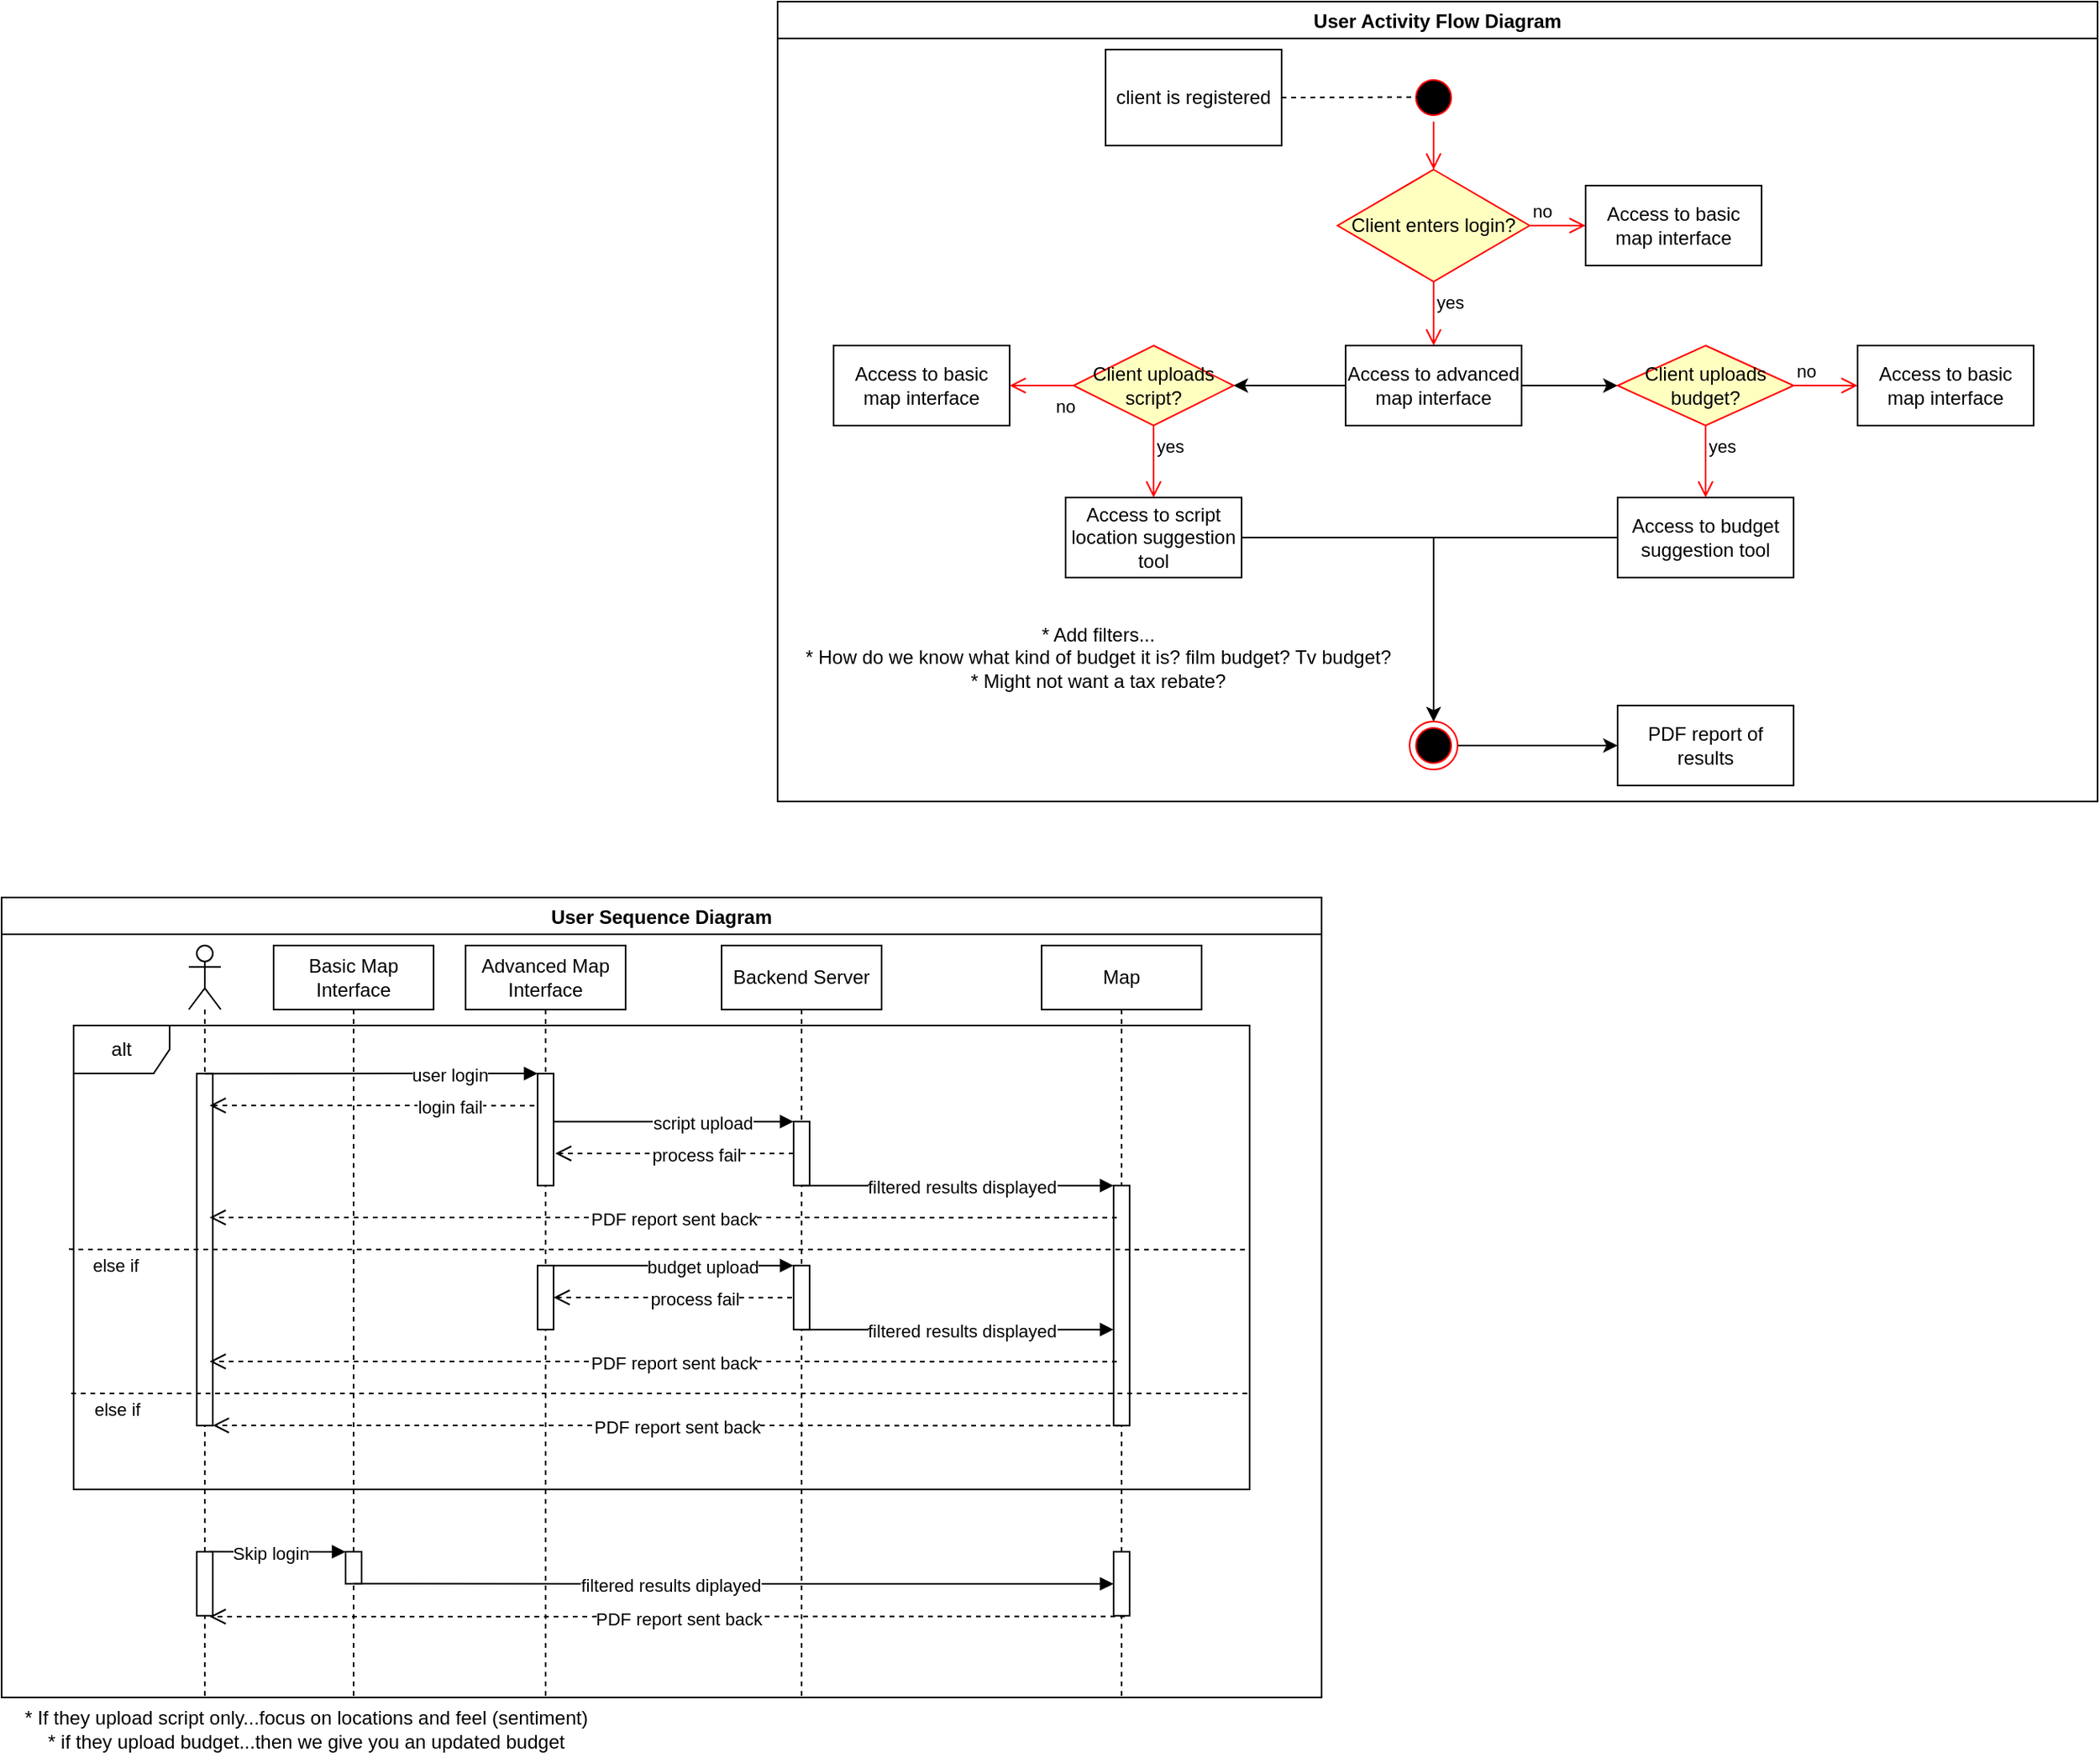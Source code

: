 <mxfile version="21.6.9" type="github">
  <diagram id="C5RBs43oDa-KdzZeNtuy" name="Page-1">
    <mxGraphModel dx="2362" dy="928" grid="1" gridSize="10" guides="1" tooltips="1" connect="1" arrows="1" fold="1" page="1" pageScale="1" pageWidth="827" pageHeight="1169" math="0" shadow="0">
      <root>
        <mxCell id="WIyWlLk6GJQsqaUBKTNV-0" />
        <mxCell id="WIyWlLk6GJQsqaUBKTNV-1" parent="WIyWlLk6GJQsqaUBKTNV-0" />
        <mxCell id="lBqZCHfxyC3GmHe8Lh2Y-9" value="" style="ellipse;html=1;shape=startState;fillColor=#000000;strokeColor=#ff0000;" parent="WIyWlLk6GJQsqaUBKTNV-1" vertex="1">
          <mxGeometry x="350" y="105" width="30" height="30" as="geometry" />
        </mxCell>
        <mxCell id="lBqZCHfxyC3GmHe8Lh2Y-10" value="" style="edgeStyle=orthogonalEdgeStyle;html=1;verticalAlign=bottom;endArrow=open;endSize=8;strokeColor=#ff0000;rounded=0;entryX=0.5;entryY=0;entryDx=0;entryDy=0;" parent="WIyWlLk6GJQsqaUBKTNV-1" source="lBqZCHfxyC3GmHe8Lh2Y-9" target="lBqZCHfxyC3GmHe8Lh2Y-12" edge="1">
          <mxGeometry relative="1" as="geometry">
            <mxPoint x="365.0" y="215" as="targetPoint" />
          </mxGeometry>
        </mxCell>
        <mxCell id="lBqZCHfxyC3GmHe8Lh2Y-12" value="Client enters login?" style="rhombus;whiteSpace=wrap;html=1;fontColor=#000000;fillColor=#ffffc0;strokeColor=#ff0000;" parent="WIyWlLk6GJQsqaUBKTNV-1" vertex="1">
          <mxGeometry x="305" y="165" width="120" height="70" as="geometry" />
        </mxCell>
        <mxCell id="lBqZCHfxyC3GmHe8Lh2Y-13" value="no" style="edgeStyle=orthogonalEdgeStyle;html=1;align=left;verticalAlign=bottom;endArrow=open;endSize=8;strokeColor=#ff0000;rounded=0;entryX=0;entryY=0.5;entryDx=0;entryDy=0;" parent="WIyWlLk6GJQsqaUBKTNV-1" source="lBqZCHfxyC3GmHe8Lh2Y-12" target="lBqZCHfxyC3GmHe8Lh2Y-15" edge="1">
          <mxGeometry x="-1" relative="1" as="geometry">
            <mxPoint x="504" y="245" as="targetPoint" />
          </mxGeometry>
        </mxCell>
        <mxCell id="lBqZCHfxyC3GmHe8Lh2Y-14" value="yes" style="edgeStyle=orthogonalEdgeStyle;html=1;align=left;verticalAlign=top;endArrow=open;endSize=8;strokeColor=#ff0000;rounded=0;entryX=0.5;entryY=0;entryDx=0;entryDy=0;" parent="WIyWlLk6GJQsqaUBKTNV-1" source="lBqZCHfxyC3GmHe8Lh2Y-12" target="lBqZCHfxyC3GmHe8Lh2Y-16" edge="1">
          <mxGeometry x="-1" relative="1" as="geometry">
            <mxPoint x="360" y="355" as="targetPoint" />
          </mxGeometry>
        </mxCell>
        <mxCell id="lBqZCHfxyC3GmHe8Lh2Y-15" value="Access to basic map interface" style="html=1;whiteSpace=wrap;" parent="WIyWlLk6GJQsqaUBKTNV-1" vertex="1">
          <mxGeometry x="460" y="175" width="110" height="50" as="geometry" />
        </mxCell>
        <mxCell id="lBqZCHfxyC3GmHe8Lh2Y-43" style="edgeStyle=orthogonalEdgeStyle;rounded=0;orthogonalLoop=1;jettySize=auto;html=1;exitX=0;exitY=0.5;exitDx=0;exitDy=0;entryX=1;entryY=0.5;entryDx=0;entryDy=0;" parent="WIyWlLk6GJQsqaUBKTNV-1" source="lBqZCHfxyC3GmHe8Lh2Y-16" target="lBqZCHfxyC3GmHe8Lh2Y-40" edge="1">
          <mxGeometry relative="1" as="geometry" />
        </mxCell>
        <mxCell id="lBqZCHfxyC3GmHe8Lh2Y-54" style="edgeStyle=orthogonalEdgeStyle;rounded=0;orthogonalLoop=1;jettySize=auto;html=1;entryX=0;entryY=0.5;entryDx=0;entryDy=0;" parent="WIyWlLk6GJQsqaUBKTNV-1" source="lBqZCHfxyC3GmHe8Lh2Y-16" target="lBqZCHfxyC3GmHe8Lh2Y-51" edge="1">
          <mxGeometry relative="1" as="geometry" />
        </mxCell>
        <mxCell id="lBqZCHfxyC3GmHe8Lh2Y-16" value="Access to advanced map interface" style="html=1;whiteSpace=wrap;" parent="WIyWlLk6GJQsqaUBKTNV-1" vertex="1">
          <mxGeometry x="310" y="275" width="110" height="50" as="geometry" />
        </mxCell>
        <mxCell id="lBqZCHfxyC3GmHe8Lh2Y-17" value="client is registered" style="html=1;whiteSpace=wrap;" parent="WIyWlLk6GJQsqaUBKTNV-1" vertex="1">
          <mxGeometry x="160" y="90" width="110" height="60" as="geometry" />
        </mxCell>
        <mxCell id="lBqZCHfxyC3GmHe8Lh2Y-23" value="" style="endArrow=none;dashed=1;html=1;rounded=0;entryX=0.188;entryY=0.491;entryDx=0;entryDy=0;entryPerimeter=0;exitX=1;exitY=0.5;exitDx=0;exitDy=0;" parent="WIyWlLk6GJQsqaUBKTNV-1" source="lBqZCHfxyC3GmHe8Lh2Y-17" target="lBqZCHfxyC3GmHe8Lh2Y-9" edge="1">
          <mxGeometry width="50" height="50" relative="1" as="geometry">
            <mxPoint x="260" y="120" as="sourcePoint" />
            <mxPoint x="350.0" y="119.7" as="targetPoint" />
          </mxGeometry>
        </mxCell>
        <mxCell id="lBqZCHfxyC3GmHe8Lh2Y-40" value="Client uploads script?" style="rhombus;whiteSpace=wrap;html=1;fontColor=#000000;fillColor=#ffffc0;strokeColor=#ff0000;" parent="WIyWlLk6GJQsqaUBKTNV-1" vertex="1">
          <mxGeometry x="140" y="275" width="100" height="50" as="geometry" />
        </mxCell>
        <mxCell id="lBqZCHfxyC3GmHe8Lh2Y-42" value="yes" style="edgeStyle=orthogonalEdgeStyle;html=1;align=left;verticalAlign=top;endArrow=open;endSize=8;strokeColor=#ff0000;rounded=0;entryX=0.5;entryY=0;entryDx=0;entryDy=0;" parent="WIyWlLk6GJQsqaUBKTNV-1" source="lBqZCHfxyC3GmHe8Lh2Y-40" target="lBqZCHfxyC3GmHe8Lh2Y-44" edge="1">
          <mxGeometry x="-1" relative="1" as="geometry">
            <mxPoint x="165" y="375" as="targetPoint" />
          </mxGeometry>
        </mxCell>
        <mxCell id="lBqZCHfxyC3GmHe8Lh2Y-58" style="edgeStyle=orthogonalEdgeStyle;rounded=0;orthogonalLoop=1;jettySize=auto;html=1;entryX=0.5;entryY=0;entryDx=0;entryDy=0;" parent="WIyWlLk6GJQsqaUBKTNV-1" source="lBqZCHfxyC3GmHe8Lh2Y-44" target="lBqZCHfxyC3GmHe8Lh2Y-57" edge="1">
          <mxGeometry relative="1" as="geometry" />
        </mxCell>
        <mxCell id="lBqZCHfxyC3GmHe8Lh2Y-44" value="Access to script location suggestion tool" style="html=1;whiteSpace=wrap;" parent="WIyWlLk6GJQsqaUBKTNV-1" vertex="1">
          <mxGeometry x="135" y="370" width="110" height="50" as="geometry" />
        </mxCell>
        <mxCell id="lBqZCHfxyC3GmHe8Lh2Y-46" value="Access to basic map interface" style="html=1;whiteSpace=wrap;" parent="WIyWlLk6GJQsqaUBKTNV-1" vertex="1">
          <mxGeometry x="-10" y="275" width="110" height="50" as="geometry" />
        </mxCell>
        <mxCell id="lBqZCHfxyC3GmHe8Lh2Y-48" value="no" style="edgeStyle=orthogonalEdgeStyle;html=1;align=left;verticalAlign=top;endArrow=open;endSize=8;strokeColor=#ff0000;rounded=0;entryX=1;entryY=0.5;entryDx=0;entryDy=0;exitX=0;exitY=0.5;exitDx=0;exitDy=0;" parent="WIyWlLk6GJQsqaUBKTNV-1" source="lBqZCHfxyC3GmHe8Lh2Y-40" target="lBqZCHfxyC3GmHe8Lh2Y-46" edge="1">
          <mxGeometry x="-0.333" relative="1" as="geometry">
            <mxPoint x="150" y="370" as="targetPoint" />
            <mxPoint x="135" y="302" as="sourcePoint" />
            <mxPoint as="offset" />
          </mxGeometry>
        </mxCell>
        <mxCell id="lBqZCHfxyC3GmHe8Lh2Y-51" value="Client uploads budget?" style="rhombus;whiteSpace=wrap;html=1;fontColor=#000000;fillColor=#ffffc0;strokeColor=#ff0000;" parent="WIyWlLk6GJQsqaUBKTNV-1" vertex="1">
          <mxGeometry x="480" y="275" width="110" height="50" as="geometry" />
        </mxCell>
        <mxCell id="lBqZCHfxyC3GmHe8Lh2Y-52" value="no" style="edgeStyle=orthogonalEdgeStyle;html=1;align=left;verticalAlign=bottom;endArrow=open;endSize=8;strokeColor=#ff0000;rounded=0;entryX=0;entryY=0.5;entryDx=0;entryDy=0;" parent="WIyWlLk6GJQsqaUBKTNV-1" source="lBqZCHfxyC3GmHe8Lh2Y-51" target="lBqZCHfxyC3GmHe8Lh2Y-56" edge="1">
          <mxGeometry x="-1" relative="1" as="geometry">
            <mxPoint x="660" y="300" as="targetPoint" />
          </mxGeometry>
        </mxCell>
        <mxCell id="lBqZCHfxyC3GmHe8Lh2Y-53" value="yes" style="edgeStyle=orthogonalEdgeStyle;html=1;align=left;verticalAlign=top;endArrow=open;endSize=8;strokeColor=#ff0000;rounded=0;entryX=0.5;entryY=0;entryDx=0;entryDy=0;" parent="WIyWlLk6GJQsqaUBKTNV-1" source="lBqZCHfxyC3GmHe8Lh2Y-51" target="lBqZCHfxyC3GmHe8Lh2Y-55" edge="1">
          <mxGeometry x="-1" relative="1" as="geometry">
            <mxPoint x="520" y="380" as="targetPoint" />
          </mxGeometry>
        </mxCell>
        <mxCell id="lBqZCHfxyC3GmHe8Lh2Y-60" style="edgeStyle=orthogonalEdgeStyle;rounded=0;orthogonalLoop=1;jettySize=auto;html=1;entryX=0.5;entryY=0;entryDx=0;entryDy=0;" parent="WIyWlLk6GJQsqaUBKTNV-1" source="lBqZCHfxyC3GmHe8Lh2Y-55" target="lBqZCHfxyC3GmHe8Lh2Y-57" edge="1">
          <mxGeometry relative="1" as="geometry" />
        </mxCell>
        <mxCell id="lBqZCHfxyC3GmHe8Lh2Y-55" value="Access to budget suggestion tool" style="html=1;whiteSpace=wrap;" parent="WIyWlLk6GJQsqaUBKTNV-1" vertex="1">
          <mxGeometry x="480" y="370" width="110" height="50" as="geometry" />
        </mxCell>
        <mxCell id="lBqZCHfxyC3GmHe8Lh2Y-56" value="Access to basic map interface" style="html=1;whiteSpace=wrap;" parent="WIyWlLk6GJQsqaUBKTNV-1" vertex="1">
          <mxGeometry x="630" y="275" width="110" height="50" as="geometry" />
        </mxCell>
        <mxCell id="lBqZCHfxyC3GmHe8Lh2Y-64" style="edgeStyle=orthogonalEdgeStyle;rounded=0;orthogonalLoop=1;jettySize=auto;html=1;exitX=1;exitY=0.5;exitDx=0;exitDy=0;entryX=0;entryY=0.5;entryDx=0;entryDy=0;" parent="WIyWlLk6GJQsqaUBKTNV-1" source="lBqZCHfxyC3GmHe8Lh2Y-57" target="lBqZCHfxyC3GmHe8Lh2Y-65" edge="1">
          <mxGeometry relative="1" as="geometry">
            <mxPoint x="480" y="525" as="targetPoint" />
          </mxGeometry>
        </mxCell>
        <mxCell id="lBqZCHfxyC3GmHe8Lh2Y-57" value="" style="ellipse;html=1;shape=endState;fillColor=#000000;strokeColor=#ff0000;" parent="WIyWlLk6GJQsqaUBKTNV-1" vertex="1">
          <mxGeometry x="350" y="510" width="30" height="30" as="geometry" />
        </mxCell>
        <mxCell id="lBqZCHfxyC3GmHe8Lh2Y-62" value="User Activity Flow Diagram" style="swimlane;" parent="WIyWlLk6GJQsqaUBKTNV-1" vertex="1">
          <mxGeometry x="-45" y="60" width="825" height="500" as="geometry" />
        </mxCell>
        <mxCell id="lBqZCHfxyC3GmHe8Lh2Y-65" value="PDF report of results" style="html=1;whiteSpace=wrap;" parent="lBqZCHfxyC3GmHe8Lh2Y-62" vertex="1">
          <mxGeometry x="525" y="440" width="110" height="50" as="geometry" />
        </mxCell>
        <mxCell id="myMMKAJB3AEXyfPXM777-0" value="* Add filters...&lt;br&gt;* How do we know what kind of budget it is? film budget? Tv budget?&lt;br&gt;* Might not want a tax rebate?" style="text;html=1;align=center;verticalAlign=middle;resizable=0;points=[];autosize=1;strokeColor=none;fillColor=none;" vertex="1" parent="lBqZCHfxyC3GmHe8Lh2Y-62">
          <mxGeometry x="5" y="380" width="390" height="60" as="geometry" />
        </mxCell>
        <mxCell id="lBqZCHfxyC3GmHe8Lh2Y-69" value="" style="shape=umlLifeline;perimeter=lifelinePerimeter;whiteSpace=wrap;html=1;container=1;dropTarget=0;collapsible=0;recursiveResize=0;outlineConnect=0;portConstraint=eastwest;newEdgeStyle={&quot;edgeStyle&quot;:&quot;elbowEdgeStyle&quot;,&quot;elbow&quot;:&quot;vertical&quot;,&quot;curved&quot;:0,&quot;rounded&quot;:0};participant=umlActor;" parent="WIyWlLk6GJQsqaUBKTNV-1" vertex="1">
          <mxGeometry x="-413" y="650" width="20" height="470" as="geometry" />
        </mxCell>
        <mxCell id="lBqZCHfxyC3GmHe8Lh2Y-73" value="" style="html=1;points=[];perimeter=orthogonalPerimeter;outlineConnect=0;targetShapes=umlLifeline;portConstraint=eastwest;newEdgeStyle={&quot;edgeStyle&quot;:&quot;elbowEdgeStyle&quot;,&quot;elbow&quot;:&quot;vertical&quot;,&quot;curved&quot;:0,&quot;rounded&quot;:0};" parent="lBqZCHfxyC3GmHe8Lh2Y-69" vertex="1">
          <mxGeometry x="5" y="80.09" width="10" height="220" as="geometry" />
        </mxCell>
        <mxCell id="lBqZCHfxyC3GmHe8Lh2Y-96" value="" style="html=1;points=[];perimeter=orthogonalPerimeter;outlineConnect=0;targetShapes=umlLifeline;portConstraint=eastwest;newEdgeStyle={&quot;edgeStyle&quot;:&quot;elbowEdgeStyle&quot;,&quot;elbow&quot;:&quot;vertical&quot;,&quot;curved&quot;:0,&quot;rounded&quot;:0};" parent="lBqZCHfxyC3GmHe8Lh2Y-69" vertex="1">
          <mxGeometry x="5" y="378.93" width="10" height="40" as="geometry" />
        </mxCell>
        <mxCell id="lBqZCHfxyC3GmHe8Lh2Y-70" value="Backend Server" style="shape=umlLifeline;perimeter=lifelinePerimeter;whiteSpace=wrap;html=1;container=1;dropTarget=0;collapsible=0;recursiveResize=0;outlineConnect=0;portConstraint=eastwest;newEdgeStyle={&quot;edgeStyle&quot;:&quot;elbowEdgeStyle&quot;,&quot;elbow&quot;:&quot;vertical&quot;,&quot;curved&quot;:0,&quot;rounded&quot;:0};" parent="WIyWlLk6GJQsqaUBKTNV-1" vertex="1">
          <mxGeometry x="-80" y="650" width="100" height="470" as="geometry" />
        </mxCell>
        <mxCell id="lBqZCHfxyC3GmHe8Lh2Y-79" value="" style="html=1;points=[];perimeter=orthogonalPerimeter;outlineConnect=0;targetShapes=umlLifeline;portConstraint=eastwest;newEdgeStyle={&quot;edgeStyle&quot;:&quot;elbowEdgeStyle&quot;,&quot;elbow&quot;:&quot;vertical&quot;,&quot;curved&quot;:0,&quot;rounded&quot;:0};" parent="lBqZCHfxyC3GmHe8Lh2Y-70" vertex="1">
          <mxGeometry x="45" y="110.09" width="10" height="40" as="geometry" />
        </mxCell>
        <mxCell id="lBqZCHfxyC3GmHe8Lh2Y-89" value="" style="html=1;points=[];perimeter=orthogonalPerimeter;outlineConnect=0;targetShapes=umlLifeline;portConstraint=eastwest;newEdgeStyle={&quot;edgeStyle&quot;:&quot;elbowEdgeStyle&quot;,&quot;elbow&quot;:&quot;vertical&quot;,&quot;curved&quot;:0,&quot;rounded&quot;:0};" parent="lBqZCHfxyC3GmHe8Lh2Y-70" vertex="1">
          <mxGeometry x="45" y="200.09" width="10" height="40" as="geometry" />
        </mxCell>
        <mxCell id="lBqZCHfxyC3GmHe8Lh2Y-71" value="Basic Map Interface" style="shape=umlLifeline;perimeter=lifelinePerimeter;whiteSpace=wrap;html=1;container=1;dropTarget=0;collapsible=0;recursiveResize=0;outlineConnect=0;portConstraint=eastwest;newEdgeStyle={&quot;edgeStyle&quot;:&quot;elbowEdgeStyle&quot;,&quot;elbow&quot;:&quot;vertical&quot;,&quot;curved&quot;:0,&quot;rounded&quot;:0};" parent="WIyWlLk6GJQsqaUBKTNV-1" vertex="1">
          <mxGeometry x="-360" y="650" width="100" height="470" as="geometry" />
        </mxCell>
        <mxCell id="lBqZCHfxyC3GmHe8Lh2Y-97" value="" style="html=1;points=[];perimeter=orthogonalPerimeter;outlineConnect=0;targetShapes=umlLifeline;portConstraint=eastwest;newEdgeStyle={&quot;edgeStyle&quot;:&quot;elbowEdgeStyle&quot;,&quot;elbow&quot;:&quot;vertical&quot;,&quot;curved&quot;:0,&quot;rounded&quot;:0};" parent="lBqZCHfxyC3GmHe8Lh2Y-71" vertex="1">
          <mxGeometry x="45" y="378.93" width="10" height="20" as="geometry" />
        </mxCell>
        <mxCell id="lBqZCHfxyC3GmHe8Lh2Y-72" value="Advanced Map Interface" style="shape=umlLifeline;perimeter=lifelinePerimeter;whiteSpace=wrap;html=1;container=1;dropTarget=0;collapsible=0;recursiveResize=0;outlineConnect=0;portConstraint=eastwest;newEdgeStyle={&quot;edgeStyle&quot;:&quot;elbowEdgeStyle&quot;,&quot;elbow&quot;:&quot;vertical&quot;,&quot;curved&quot;:0,&quot;rounded&quot;:0};" parent="WIyWlLk6GJQsqaUBKTNV-1" vertex="1">
          <mxGeometry x="-240" y="650" width="100" height="470" as="geometry" />
        </mxCell>
        <mxCell id="lBqZCHfxyC3GmHe8Lh2Y-75" value="" style="html=1;points=[];perimeter=orthogonalPerimeter;outlineConnect=0;targetShapes=umlLifeline;portConstraint=eastwest;newEdgeStyle={&quot;edgeStyle&quot;:&quot;elbowEdgeStyle&quot;,&quot;elbow&quot;:&quot;vertical&quot;,&quot;curved&quot;:0,&quot;rounded&quot;:0};" parent="lBqZCHfxyC3GmHe8Lh2Y-72" vertex="1">
          <mxGeometry x="45" y="80.09" width="10" height="70" as="geometry" />
        </mxCell>
        <mxCell id="lBqZCHfxyC3GmHe8Lh2Y-88" value="" style="html=1;points=[];perimeter=orthogonalPerimeter;outlineConnect=0;targetShapes=umlLifeline;portConstraint=eastwest;newEdgeStyle={&quot;edgeStyle&quot;:&quot;elbowEdgeStyle&quot;,&quot;elbow&quot;:&quot;vertical&quot;,&quot;curved&quot;:0,&quot;rounded&quot;:0};" parent="lBqZCHfxyC3GmHe8Lh2Y-72" vertex="1">
          <mxGeometry x="45" y="200.09" width="10" height="40" as="geometry" />
        </mxCell>
        <mxCell id="lBqZCHfxyC3GmHe8Lh2Y-76" value="user login" style="html=1;verticalAlign=bottom;endArrow=block;edgeStyle=elbowEdgeStyle;elbow=vertical;curved=0;rounded=0;" parent="WIyWlLk6GJQsqaUBKTNV-1" source="lBqZCHfxyC3GmHe8Lh2Y-73" edge="1">
          <mxGeometry x="0.47" y="-10" width="80" relative="1" as="geometry">
            <mxPoint x="-398" y="730.093" as="sourcePoint" />
            <mxPoint x="-195.0" y="730.093" as="targetPoint" />
            <mxPoint as="offset" />
          </mxGeometry>
        </mxCell>
        <mxCell id="lBqZCHfxyC3GmHe8Lh2Y-78" value="script upload" style="html=1;verticalAlign=bottom;endArrow=block;edgeStyle=elbowEdgeStyle;elbow=vertical;curved=0;rounded=0;" parent="WIyWlLk6GJQsqaUBKTNV-1" source="lBqZCHfxyC3GmHe8Lh2Y-75" target="lBqZCHfxyC3GmHe8Lh2Y-79" edge="1">
          <mxGeometry x="0.236" y="-10" width="80" relative="1" as="geometry">
            <mxPoint x="-180" y="750.09" as="sourcePoint" />
            <mxPoint x="-80" y="750.09" as="targetPoint" />
            <mxPoint as="offset" />
            <Array as="points">
              <mxPoint x="-180" y="760.09" />
            </Array>
          </mxGeometry>
        </mxCell>
        <mxCell id="lBqZCHfxyC3GmHe8Lh2Y-80" value="login fail" style="html=1;verticalAlign=bottom;endArrow=open;dashed=1;endSize=8;edgeStyle=elbowEdgeStyle;elbow=vertical;curved=0;rounded=0;" parent="WIyWlLk6GJQsqaUBKTNV-1" edge="1">
          <mxGeometry x="-0.477" y="10" relative="1" as="geometry">
            <mxPoint x="-197" y="750.09" as="sourcePoint" />
            <mxPoint x="-400" y="750.09" as="targetPoint" />
            <mxPoint as="offset" />
          </mxGeometry>
        </mxCell>
        <mxCell id="lBqZCHfxyC3GmHe8Lh2Y-84" value="process fail" style="html=1;verticalAlign=bottom;endArrow=open;dashed=1;endSize=8;edgeStyle=elbowEdgeStyle;elbow=vertical;curved=0;rounded=0;" parent="WIyWlLk6GJQsqaUBKTNV-1" source="lBqZCHfxyC3GmHe8Lh2Y-79" edge="1">
          <mxGeometry x="-0.174" y="10" relative="1" as="geometry">
            <mxPoint x="-80" y="780.09" as="sourcePoint" />
            <mxPoint x="-184" y="780.09" as="targetPoint" />
            <mxPoint as="offset" />
          </mxGeometry>
        </mxCell>
        <mxCell id="lBqZCHfxyC3GmHe8Lh2Y-86" value="budget upload" style="html=1;verticalAlign=bottom;endArrow=block;edgeStyle=elbowEdgeStyle;elbow=vertical;curved=0;rounded=0;" parent="WIyWlLk6GJQsqaUBKTNV-1" edge="1">
          <mxGeometry x="0.236" y="-10" width="80" relative="1" as="geometry">
            <mxPoint x="-185" y="850.09" as="sourcePoint" />
            <mxPoint x="-35" y="850.09" as="targetPoint" />
            <mxPoint as="offset" />
            <Array as="points">
              <mxPoint x="-180" y="850.09" />
            </Array>
          </mxGeometry>
        </mxCell>
        <mxCell id="lBqZCHfxyC3GmHe8Lh2Y-87" value="process fail" style="html=1;verticalAlign=bottom;endArrow=open;dashed=1;endSize=8;edgeStyle=elbowEdgeStyle;elbow=vertical;curved=0;rounded=0;" parent="WIyWlLk6GJQsqaUBKTNV-1" edge="1">
          <mxGeometry x="-0.174" y="10" relative="1" as="geometry">
            <mxPoint x="-36" y="870.09" as="sourcePoint" />
            <mxPoint x="-185" y="870.09" as="targetPoint" />
            <mxPoint as="offset" />
          </mxGeometry>
        </mxCell>
        <mxCell id="lBqZCHfxyC3GmHe8Lh2Y-90" value="Map" style="shape=umlLifeline;perimeter=lifelinePerimeter;whiteSpace=wrap;html=1;container=1;dropTarget=0;collapsible=0;recursiveResize=0;outlineConnect=0;portConstraint=eastwest;newEdgeStyle={&quot;edgeStyle&quot;:&quot;elbowEdgeStyle&quot;,&quot;elbow&quot;:&quot;vertical&quot;,&quot;curved&quot;:0,&quot;rounded&quot;:0};" parent="WIyWlLk6GJQsqaUBKTNV-1" vertex="1">
          <mxGeometry x="120" y="650" width="100" height="470" as="geometry" />
        </mxCell>
        <mxCell id="lBqZCHfxyC3GmHe8Lh2Y-92" value="" style="html=1;points=[];perimeter=orthogonalPerimeter;outlineConnect=0;targetShapes=umlLifeline;portConstraint=eastwest;newEdgeStyle={&quot;edgeStyle&quot;:&quot;elbowEdgeStyle&quot;,&quot;elbow&quot;:&quot;vertical&quot;,&quot;curved&quot;:0,&quot;rounded&quot;:0};" parent="lBqZCHfxyC3GmHe8Lh2Y-90" vertex="1">
          <mxGeometry x="45" y="150.09" width="10" height="150" as="geometry" />
        </mxCell>
        <mxCell id="lBqZCHfxyC3GmHe8Lh2Y-99" value="" style="html=1;points=[];perimeter=orthogonalPerimeter;outlineConnect=0;targetShapes=umlLifeline;portConstraint=eastwest;newEdgeStyle={&quot;edgeStyle&quot;:&quot;elbowEdgeStyle&quot;,&quot;elbow&quot;:&quot;vertical&quot;,&quot;curved&quot;:0,&quot;rounded&quot;:0};" parent="lBqZCHfxyC3GmHe8Lh2Y-90" vertex="1">
          <mxGeometry x="45" y="378.93" width="10" height="40" as="geometry" />
        </mxCell>
        <mxCell id="lBqZCHfxyC3GmHe8Lh2Y-93" value="filtered results displayed" style="html=1;verticalAlign=bottom;endArrow=block;edgeStyle=elbowEdgeStyle;elbow=vertical;curved=0;rounded=0;" parent="WIyWlLk6GJQsqaUBKTNV-1" target="lBqZCHfxyC3GmHe8Lh2Y-92" edge="1">
          <mxGeometry x="0.026" y="-10" width="80" relative="1" as="geometry">
            <mxPoint x="-30" y="800.09" as="sourcePoint" />
            <mxPoint x="90" y="800.09" as="targetPoint" />
            <mxPoint as="offset" />
            <Array as="points">
              <mxPoint x="-25" y="800.09" />
            </Array>
          </mxGeometry>
        </mxCell>
        <mxCell id="lBqZCHfxyC3GmHe8Lh2Y-94" value="filtered results displayed" style="html=1;verticalAlign=bottom;endArrow=block;edgeStyle=elbowEdgeStyle;elbow=vertical;curved=0;rounded=0;" parent="WIyWlLk6GJQsqaUBKTNV-1" edge="1">
          <mxGeometry x="0.026" y="-10" width="80" relative="1" as="geometry">
            <mxPoint x="-30" y="890.09" as="sourcePoint" />
            <mxPoint x="165" y="890.09" as="targetPoint" />
            <mxPoint as="offset" />
            <Array as="points">
              <mxPoint x="-25" y="890.09" />
            </Array>
          </mxGeometry>
        </mxCell>
        <mxCell id="lBqZCHfxyC3GmHe8Lh2Y-95" value="PDF report sent back" style="html=1;verticalAlign=bottom;endArrow=open;dashed=1;endSize=8;edgeStyle=elbowEdgeStyle;elbow=vertical;curved=0;rounded=0;" parent="WIyWlLk6GJQsqaUBKTNV-1" edge="1">
          <mxGeometry x="-0.024" y="10" relative="1" as="geometry">
            <mxPoint x="169" y="950.09" as="sourcePoint" />
            <mxPoint x="-398" y="950.195" as="targetPoint" />
            <mxPoint as="offset" />
          </mxGeometry>
        </mxCell>
        <mxCell id="lBqZCHfxyC3GmHe8Lh2Y-98" value="Skip login" style="html=1;verticalAlign=bottom;endArrow=block;edgeStyle=elbowEdgeStyle;elbow=vertical;curved=0;rounded=0;" parent="WIyWlLk6GJQsqaUBKTNV-1" target="lBqZCHfxyC3GmHe8Lh2Y-97" edge="1">
          <mxGeometry x="-0.111" y="-10" width="80" relative="1" as="geometry">
            <mxPoint x="-400" y="1028.93" as="sourcePoint" />
            <mxPoint x="-320" y="1028.93" as="targetPoint" />
            <mxPoint as="offset" />
          </mxGeometry>
        </mxCell>
        <mxCell id="lBqZCHfxyC3GmHe8Lh2Y-100" value="filtered results diplayed" style="html=1;verticalAlign=bottom;endArrow=block;edgeStyle=elbowEdgeStyle;elbow=vertical;curved=0;rounded=0;" parent="WIyWlLk6GJQsqaUBKTNV-1" target="lBqZCHfxyC3GmHe8Lh2Y-99" edge="1">
          <mxGeometry x="-0.166" y="-10" width="80" relative="1" as="geometry">
            <mxPoint x="-310" y="1048.93" as="sourcePoint" />
            <mxPoint x="-225" y="1048.93" as="targetPoint" />
            <mxPoint as="offset" />
          </mxGeometry>
        </mxCell>
        <mxCell id="lBqZCHfxyC3GmHe8Lh2Y-105" value="PDF report sent back" style="html=1;verticalAlign=bottom;endArrow=open;dashed=1;endSize=8;edgeStyle=elbowEdgeStyle;elbow=vertical;curved=0;rounded=0;" parent="WIyWlLk6GJQsqaUBKTNV-1" edge="1">
          <mxGeometry x="-0.024" y="10" relative="1" as="geometry">
            <mxPoint x="172" y="1069.35" as="sourcePoint" />
            <mxPoint x="-400" y="1069.35" as="targetPoint" />
            <mxPoint as="offset" />
          </mxGeometry>
        </mxCell>
        <mxCell id="lBqZCHfxyC3GmHe8Lh2Y-106" value="PDF report sent back" style="html=1;verticalAlign=bottom;endArrow=open;dashed=1;endSize=8;edgeStyle=elbowEdgeStyle;elbow=vertical;curved=0;rounded=0;" parent="WIyWlLk6GJQsqaUBKTNV-1" edge="1">
          <mxGeometry x="-0.024" y="10" relative="1" as="geometry">
            <mxPoint x="167" y="820.09" as="sourcePoint" />
            <mxPoint x="-400" y="820.195" as="targetPoint" />
            <mxPoint as="offset" />
          </mxGeometry>
        </mxCell>
        <mxCell id="lBqZCHfxyC3GmHe8Lh2Y-107" value="PDF report sent back" style="html=1;verticalAlign=bottom;endArrow=open;dashed=1;endSize=8;edgeStyle=elbowEdgeStyle;elbow=vertical;curved=0;rounded=0;" parent="WIyWlLk6GJQsqaUBKTNV-1" edge="1">
          <mxGeometry x="-0.024" y="10" relative="1" as="geometry">
            <mxPoint x="167" y="910.09" as="sourcePoint" />
            <mxPoint x="-400" y="910.195" as="targetPoint" />
            <mxPoint as="offset" />
          </mxGeometry>
        </mxCell>
        <mxCell id="lBqZCHfxyC3GmHe8Lh2Y-108" value="alt" style="shape=umlFrame;whiteSpace=wrap;html=1;pointerEvents=0;" parent="WIyWlLk6GJQsqaUBKTNV-1" vertex="1">
          <mxGeometry x="-485" y="700" width="735" height="290" as="geometry" />
        </mxCell>
        <mxCell id="lBqZCHfxyC3GmHe8Lh2Y-109" value="" style="endArrow=none;dashed=1;html=1;rounded=0;exitX=-0.004;exitY=0.482;exitDx=0;exitDy=0;exitPerimeter=0;entryX=1;entryY=0.483;entryDx=0;entryDy=0;entryPerimeter=0;" parent="WIyWlLk6GJQsqaUBKTNV-1" source="lBqZCHfxyC3GmHe8Lh2Y-108" target="lBqZCHfxyC3GmHe8Lh2Y-108" edge="1">
          <mxGeometry width="50" height="50" relative="1" as="geometry">
            <mxPoint x="-370" y="890" as="sourcePoint" />
            <mxPoint x="-320" y="840" as="targetPoint" />
            <Array as="points">
              <mxPoint x="-480" y="840" />
            </Array>
          </mxGeometry>
        </mxCell>
        <mxCell id="lBqZCHfxyC3GmHe8Lh2Y-111" value="else if" style="edgeLabel;html=1;align=center;verticalAlign=middle;resizable=0;points=[];" parent="lBqZCHfxyC3GmHe8Lh2Y-109" vertex="1" connectable="0">
          <mxGeometry x="-0.918" y="-4" relative="1" as="geometry">
            <mxPoint x="-2" y="6" as="offset" />
          </mxGeometry>
        </mxCell>
        <mxCell id="lBqZCHfxyC3GmHe8Lh2Y-113" value="" style="endArrow=none;dashed=1;html=1;rounded=0;exitX=-0.004;exitY=0.482;exitDx=0;exitDy=0;exitPerimeter=0;entryX=1;entryY=0.483;entryDx=0;entryDy=0;entryPerimeter=0;" parent="WIyWlLk6GJQsqaUBKTNV-1" edge="1">
          <mxGeometry width="50" height="50" relative="1" as="geometry">
            <mxPoint x="-486.5" y="930" as="sourcePoint" />
            <mxPoint x="251.5" y="930" as="targetPoint" />
            <Array as="points">
              <mxPoint x="-478.5" y="930" />
            </Array>
          </mxGeometry>
        </mxCell>
        <mxCell id="lBqZCHfxyC3GmHe8Lh2Y-114" value="else if" style="edgeLabel;html=1;align=center;verticalAlign=middle;resizable=0;points=[];" parent="lBqZCHfxyC3GmHe8Lh2Y-113" vertex="1" connectable="0">
          <mxGeometry x="-0.918" y="-4" relative="1" as="geometry">
            <mxPoint x="-2" y="6" as="offset" />
          </mxGeometry>
        </mxCell>
        <mxCell id="lBqZCHfxyC3GmHe8Lh2Y-115" value="User Sequence Diagram" style="swimlane;" parent="WIyWlLk6GJQsqaUBKTNV-1" vertex="1">
          <mxGeometry x="-530" y="620" width="825" height="500" as="geometry" />
        </mxCell>
        <mxCell id="myMMKAJB3AEXyfPXM777-1" value="* If they upload script only...focus on locations and feel (sentiment)&lt;br&gt;* if they upload budget...then we give you an updated budget" style="text;html=1;align=center;verticalAlign=middle;resizable=0;points=[];autosize=1;strokeColor=none;fillColor=none;" vertex="1" parent="WIyWlLk6GJQsqaUBKTNV-1">
          <mxGeometry x="-530" y="1120" width="380" height="40" as="geometry" />
        </mxCell>
      </root>
    </mxGraphModel>
  </diagram>
</mxfile>

